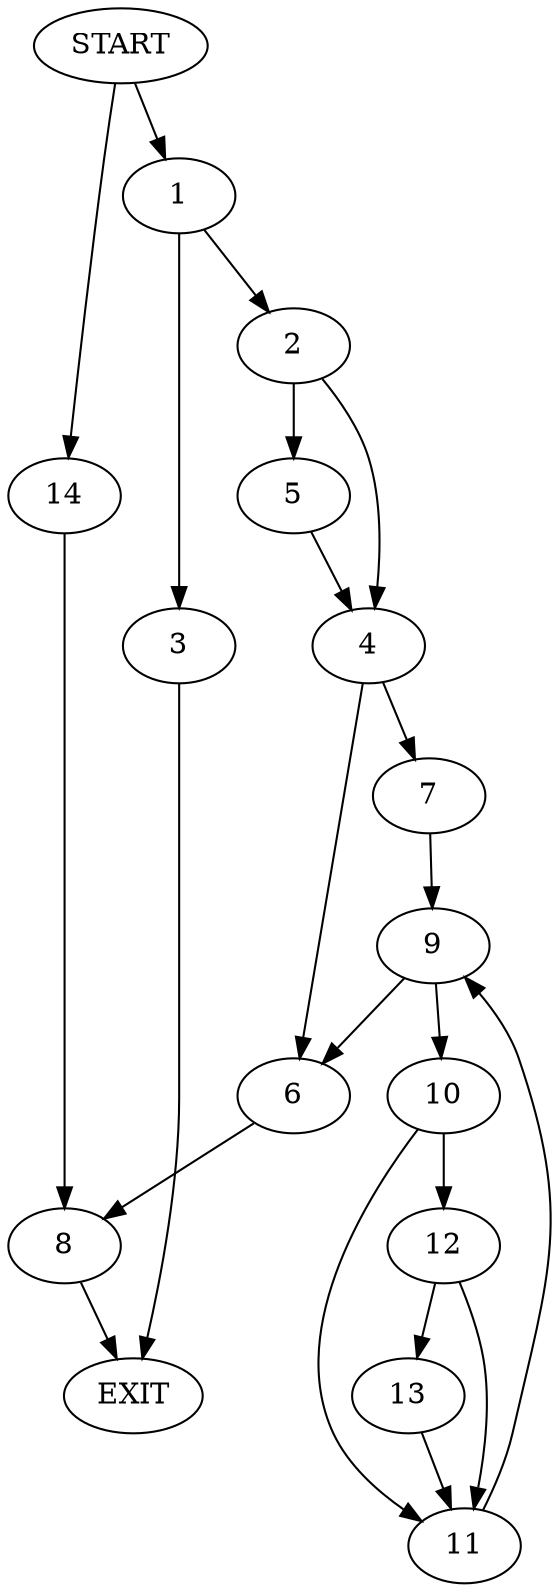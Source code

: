 digraph {
0 [label="START"]
15 [label="EXIT"]
0 -> 1
1 -> 2
1 -> 3
2 -> 4
2 -> 5
3 -> 15
5 -> 4
4 -> 6
4 -> 7
6 -> 8
7 -> 9
9 -> 10
9 -> 6
10 -> 11
10 -> 12
12 -> 11
12 -> 13
11 -> 9
13 -> 11
8 -> 15
0 -> 14
14 -> 8
}
